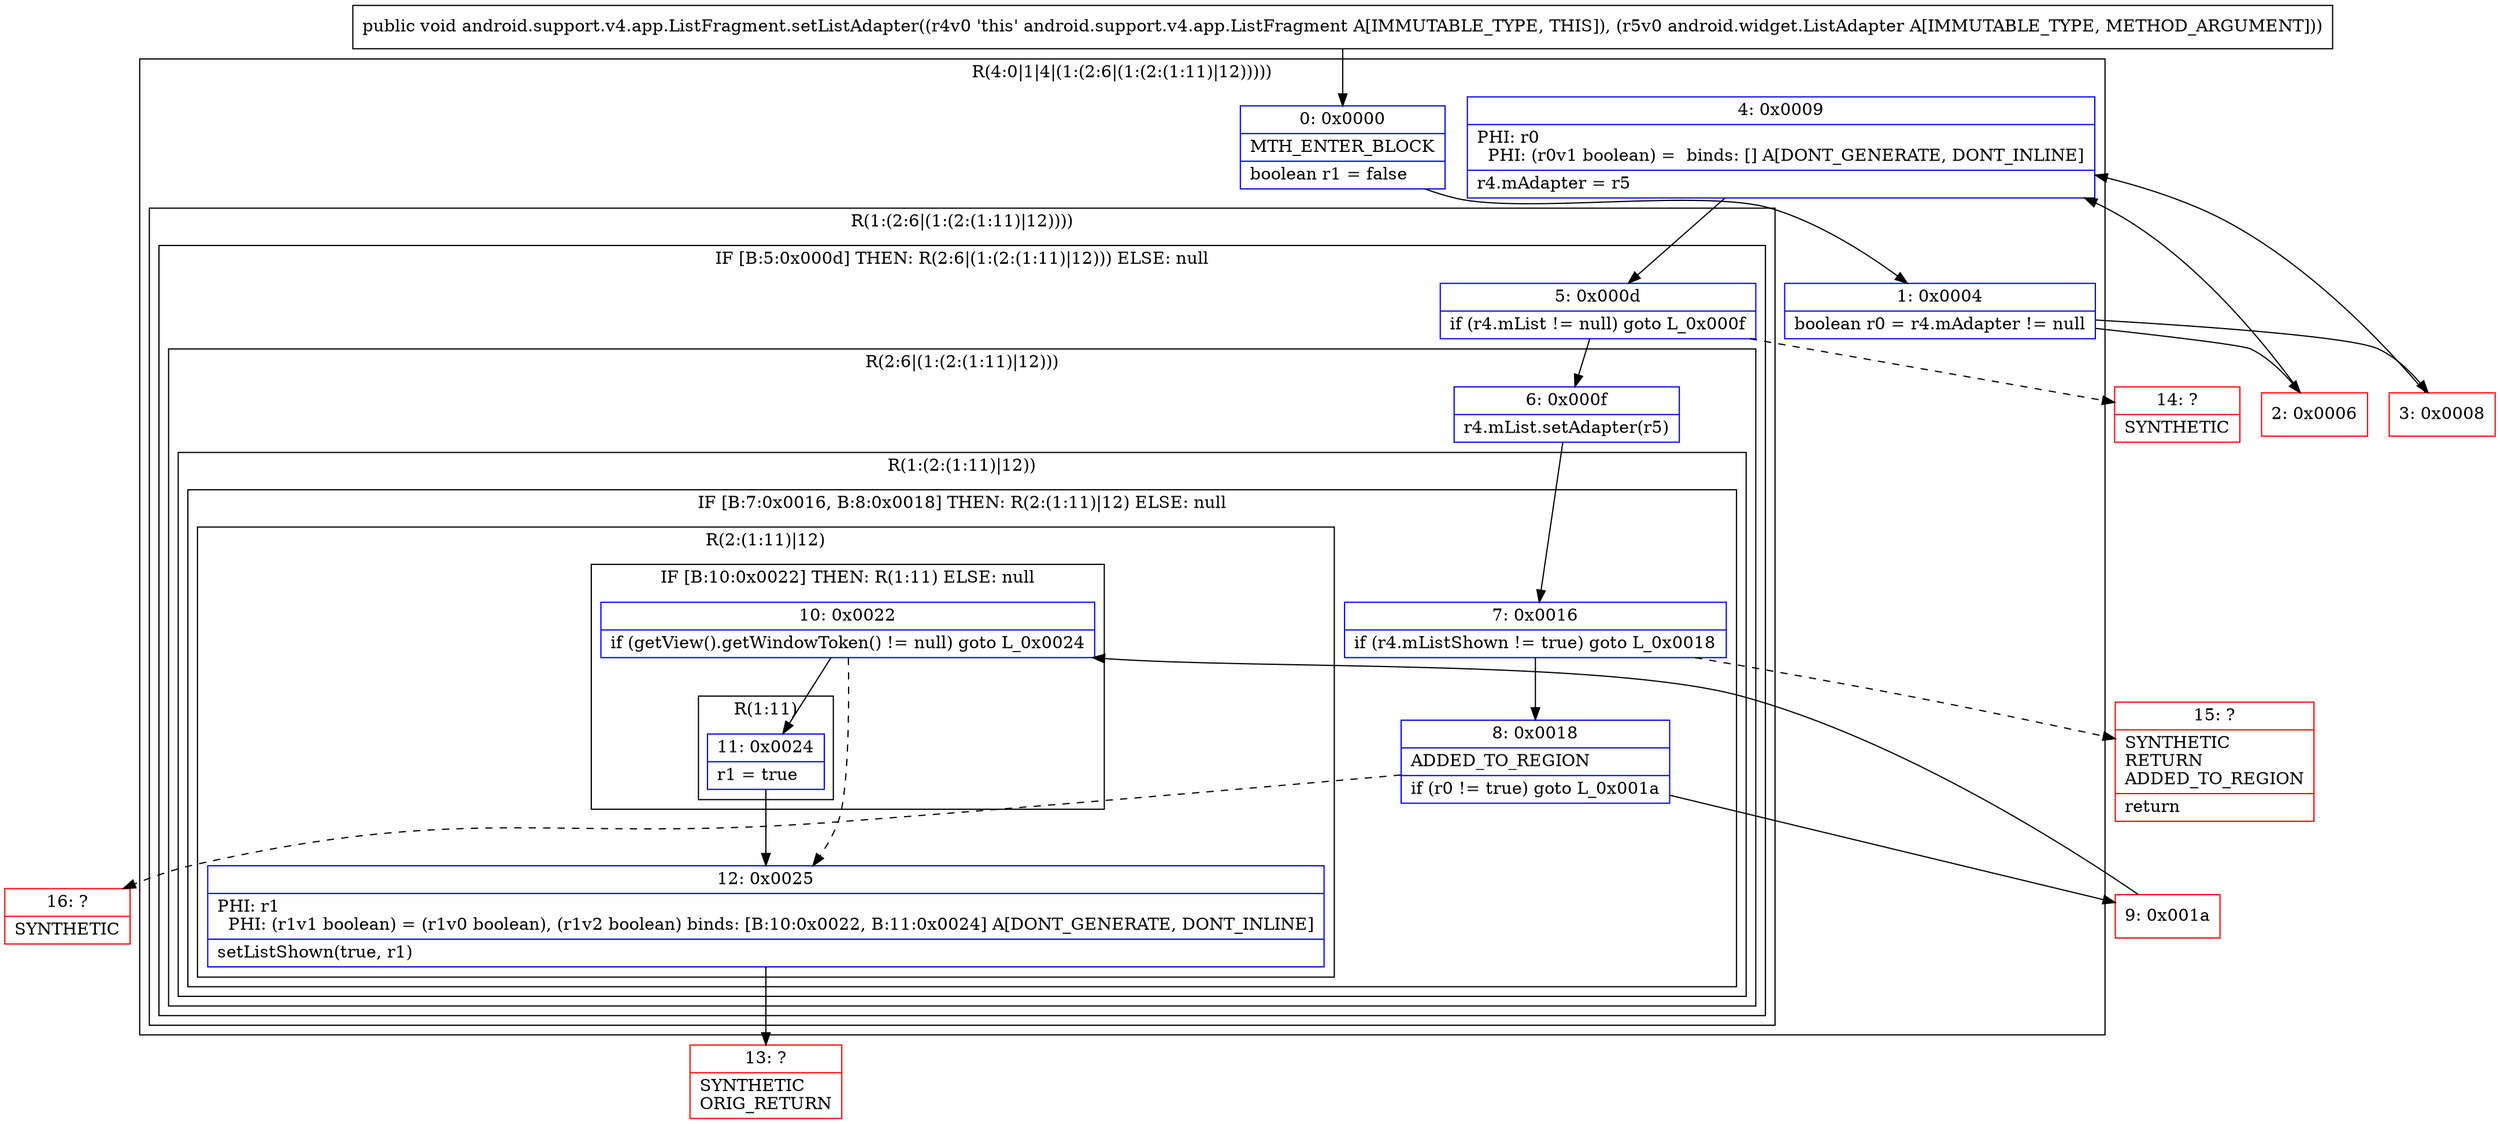 digraph "CFG forandroid.support.v4.app.ListFragment.setListAdapter(Landroid\/widget\/ListAdapter;)V" {
subgraph cluster_Region_1735006185 {
label = "R(4:0|1|4|(1:(2:6|(1:(2:(1:11)|12)))))";
node [shape=record,color=blue];
Node_0 [shape=record,label="{0\:\ 0x0000|MTH_ENTER_BLOCK\l|boolean r1 = false\l}"];
Node_1 [shape=record,label="{1\:\ 0x0004|boolean r0 = r4.mAdapter != null\l}"];
Node_4 [shape=record,label="{4\:\ 0x0009|PHI: r0 \l  PHI: (r0v1 boolean) =  binds: [] A[DONT_GENERATE, DONT_INLINE]\l|r4.mAdapter = r5\l}"];
subgraph cluster_Region_1355564488 {
label = "R(1:(2:6|(1:(2:(1:11)|12))))";
node [shape=record,color=blue];
subgraph cluster_IfRegion_1293985243 {
label = "IF [B:5:0x000d] THEN: R(2:6|(1:(2:(1:11)|12))) ELSE: null";
node [shape=record,color=blue];
Node_5 [shape=record,label="{5\:\ 0x000d|if (r4.mList != null) goto L_0x000f\l}"];
subgraph cluster_Region_2106668908 {
label = "R(2:6|(1:(2:(1:11)|12)))";
node [shape=record,color=blue];
Node_6 [shape=record,label="{6\:\ 0x000f|r4.mList.setAdapter(r5)\l}"];
subgraph cluster_Region_1107763955 {
label = "R(1:(2:(1:11)|12))";
node [shape=record,color=blue];
subgraph cluster_IfRegion_483618511 {
label = "IF [B:7:0x0016, B:8:0x0018] THEN: R(2:(1:11)|12) ELSE: null";
node [shape=record,color=blue];
Node_7 [shape=record,label="{7\:\ 0x0016|if (r4.mListShown != true) goto L_0x0018\l}"];
Node_8 [shape=record,label="{8\:\ 0x0018|ADDED_TO_REGION\l|if (r0 != true) goto L_0x001a\l}"];
subgraph cluster_Region_430413743 {
label = "R(2:(1:11)|12)";
node [shape=record,color=blue];
subgraph cluster_IfRegion_1893191038 {
label = "IF [B:10:0x0022] THEN: R(1:11) ELSE: null";
node [shape=record,color=blue];
Node_10 [shape=record,label="{10\:\ 0x0022|if (getView().getWindowToken() != null) goto L_0x0024\l}"];
subgraph cluster_Region_1864079830 {
label = "R(1:11)";
node [shape=record,color=blue];
Node_11 [shape=record,label="{11\:\ 0x0024|r1 = true\l}"];
}
}
Node_12 [shape=record,label="{12\:\ 0x0025|PHI: r1 \l  PHI: (r1v1 boolean) = (r1v0 boolean), (r1v2 boolean) binds: [B:10:0x0022, B:11:0x0024] A[DONT_GENERATE, DONT_INLINE]\l|setListShown(true, r1)\l}"];
}
}
}
}
}
}
}
Node_2 [shape=record,color=red,label="{2\:\ 0x0006}"];
Node_3 [shape=record,color=red,label="{3\:\ 0x0008}"];
Node_9 [shape=record,color=red,label="{9\:\ 0x001a}"];
Node_13 [shape=record,color=red,label="{13\:\ ?|SYNTHETIC\lORIG_RETURN\l}"];
Node_14 [shape=record,color=red,label="{14\:\ ?|SYNTHETIC\l}"];
Node_15 [shape=record,color=red,label="{15\:\ ?|SYNTHETIC\lRETURN\lADDED_TO_REGION\l|return\l}"];
Node_16 [shape=record,color=red,label="{16\:\ ?|SYNTHETIC\l}"];
MethodNode[shape=record,label="{public void android.support.v4.app.ListFragment.setListAdapter((r4v0 'this' android.support.v4.app.ListFragment A[IMMUTABLE_TYPE, THIS]), (r5v0 android.widget.ListAdapter A[IMMUTABLE_TYPE, METHOD_ARGUMENT])) }"];
MethodNode -> Node_0;
Node_0 -> Node_1;
Node_1 -> Node_2;
Node_1 -> Node_3;
Node_4 -> Node_5;
Node_5 -> Node_6;
Node_5 -> Node_14[style=dashed];
Node_6 -> Node_7;
Node_7 -> Node_8;
Node_7 -> Node_15[style=dashed];
Node_8 -> Node_9;
Node_8 -> Node_16[style=dashed];
Node_10 -> Node_11;
Node_10 -> Node_12[style=dashed];
Node_11 -> Node_12;
Node_12 -> Node_13;
Node_2 -> Node_4;
Node_3 -> Node_4;
Node_9 -> Node_10;
}

